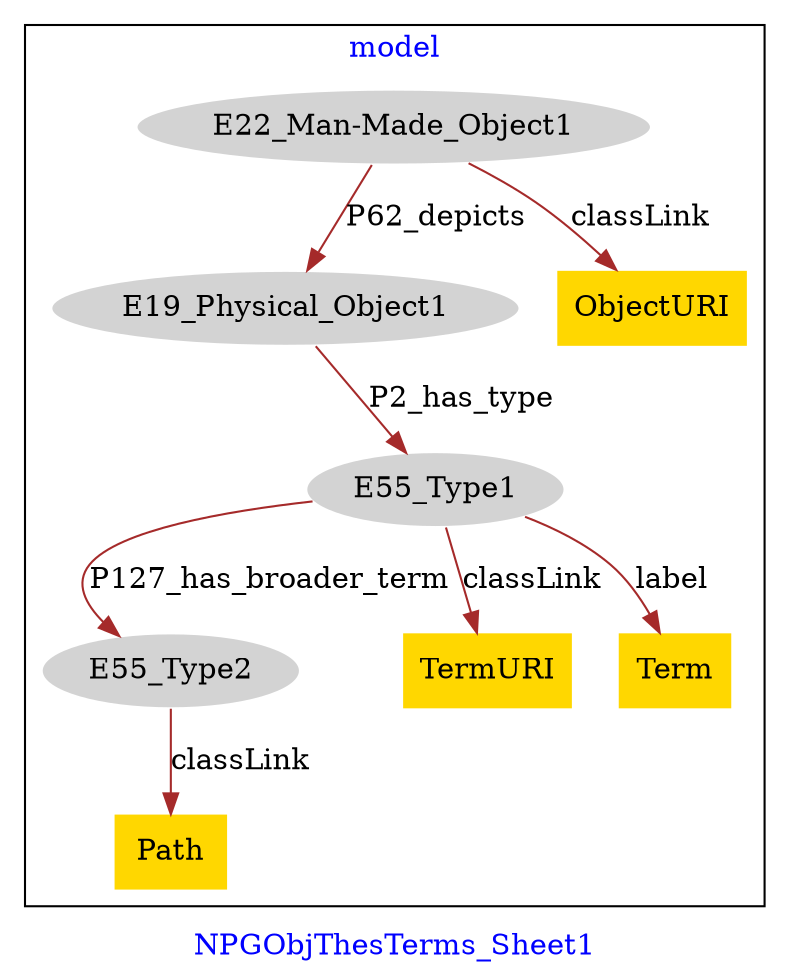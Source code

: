 digraph n0 {
fontcolor="blue"
remincross="true"
label="NPGObjThesTerms_Sheet1"
subgraph cluster {
label="model"
n2[style="filled",color="white",fillcolor="lightgray",label="E19_Physical_Object1"];
n3[style="filled",color="white",fillcolor="lightgray",label="E55_Type1"];
n4[style="filled",color="white",fillcolor="lightgray",label="E22_Man-Made_Object1"];
n5[shape="plaintext",style="filled",fillcolor="gold",label="ObjectURI"];
n6[style="filled",color="white",fillcolor="lightgray",label="E55_Type2"];
n7[shape="plaintext",style="filled",fillcolor="gold",label="TermURI"];
n8[shape="plaintext",style="filled",fillcolor="gold",label="Term"];
n9[shape="plaintext",style="filled",fillcolor="gold",label="Path"];
}
n2 -> n3[color="brown",fontcolor="black",label="P2_has_type"]
n4 -> n2[color="brown",fontcolor="black",label="P62_depicts"]
n4 -> n5[color="brown",fontcolor="black",label="classLink"]
n3 -> n6[color="brown",fontcolor="black",label="P127_has_broader_term"]
n3 -> n7[color="brown",fontcolor="black",label="classLink"]
n3 -> n8[color="brown",fontcolor="black",label="label"]
n6 -> n9[color="brown",fontcolor="black",label="classLink"]
}

